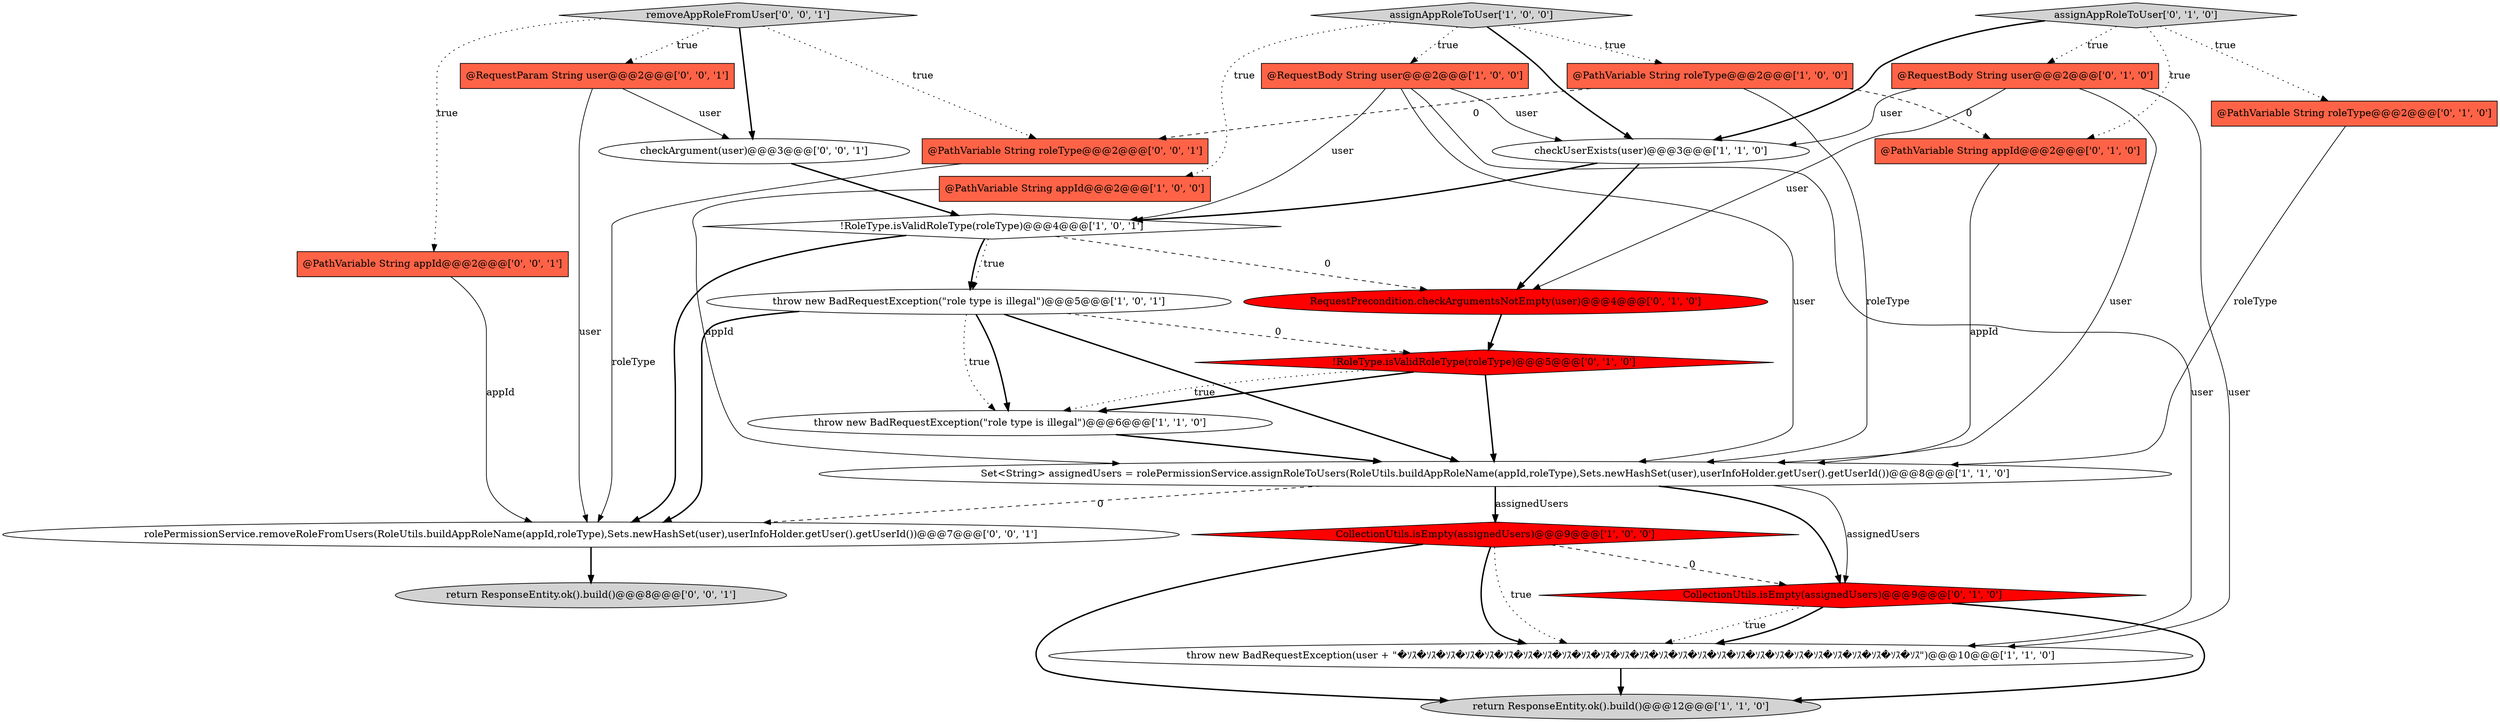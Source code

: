 digraph {
20 [style = filled, label = "checkArgument(user)@@@3@@@['0', '0', '1']", fillcolor = white, shape = ellipse image = "AAA0AAABBB3BBB"];
6 [style = filled, label = "CollectionUtils.isEmpty(assignedUsers)@@@9@@@['1', '0', '0']", fillcolor = red, shape = diamond image = "AAA1AAABBB1BBB"];
12 [style = filled, label = "assignAppRoleToUser['0', '1', '0']", fillcolor = lightgray, shape = diamond image = "AAA0AAABBB2BBB"];
25 [style = filled, label = "removeAppRoleFromUser['0', '0', '1']", fillcolor = lightgray, shape = diamond image = "AAA0AAABBB3BBB"];
8 [style = filled, label = "assignAppRoleToUser['1', '0', '0']", fillcolor = lightgray, shape = diamond image = "AAA0AAABBB1BBB"];
10 [style = filled, label = "@PathVariable String roleType@@@2@@@['1', '0', '0']", fillcolor = tomato, shape = box image = "AAA1AAABBB1BBB"];
5 [style = filled, label = "throw new BadRequestException(\"role type is illegal\")@@@6@@@['1', '1', '0']", fillcolor = white, shape = ellipse image = "AAA0AAABBB1BBB"];
11 [style = filled, label = "return ResponseEntity.ok().build()@@@12@@@['1', '1', '0']", fillcolor = lightgray, shape = ellipse image = "AAA0AAABBB1BBB"];
19 [style = filled, label = "@RequestParam String user@@@2@@@['0', '0', '1']", fillcolor = tomato, shape = box image = "AAA0AAABBB3BBB"];
24 [style = filled, label = "@PathVariable String roleType@@@2@@@['0', '0', '1']", fillcolor = tomato, shape = box image = "AAA0AAABBB3BBB"];
22 [style = filled, label = "rolePermissionService.removeRoleFromUsers(RoleUtils.buildAppRoleName(appId,roleType),Sets.newHashSet(user),userInfoHolder.getUser().getUserId())@@@7@@@['0', '0', '1']", fillcolor = white, shape = ellipse image = "AAA0AAABBB3BBB"];
23 [style = filled, label = "return ResponseEntity.ok().build()@@@8@@@['0', '0', '1']", fillcolor = lightgray, shape = ellipse image = "AAA0AAABBB3BBB"];
16 [style = filled, label = "@PathVariable String appId@@@2@@@['0', '1', '0']", fillcolor = tomato, shape = box image = "AAA1AAABBB2BBB"];
9 [style = filled, label = "throw new BadRequestException(\"role type is illegal\")@@@5@@@['1', '0', '1']", fillcolor = white, shape = ellipse image = "AAA0AAABBB1BBB"];
15 [style = filled, label = "@RequestBody String user@@@2@@@['0', '1', '0']", fillcolor = tomato, shape = box image = "AAA0AAABBB2BBB"];
4 [style = filled, label = "@PathVariable String appId@@@2@@@['1', '0', '0']", fillcolor = tomato, shape = box image = "AAA0AAABBB1BBB"];
2 [style = filled, label = "@RequestBody String user@@@2@@@['1', '0', '0']", fillcolor = tomato, shape = box image = "AAA0AAABBB1BBB"];
13 [style = filled, label = "@PathVariable String roleType@@@2@@@['0', '1', '0']", fillcolor = tomato, shape = box image = "AAA0AAABBB2BBB"];
17 [style = filled, label = "RequestPrecondition.checkArgumentsNotEmpty(user)@@@4@@@['0', '1', '0']", fillcolor = red, shape = ellipse image = "AAA1AAABBB2BBB"];
3 [style = filled, label = "Set<String> assignedUsers = rolePermissionService.assignRoleToUsers(RoleUtils.buildAppRoleName(appId,roleType),Sets.newHashSet(user),userInfoHolder.getUser().getUserId())@@@8@@@['1', '1', '0']", fillcolor = white, shape = ellipse image = "AAA0AAABBB1BBB"];
0 [style = filled, label = "throw new BadRequestException(user + \"�ｿｽ�ｿｽ�ｿｽ�ｿｽ�ｿｽ�ｿｽ�ｿｽ�ｿｽ�ｿｽ�ｿｽ�ｿｽ�ｿｽ�ｿｽ�ｿｽ�ｿｽ�ｿｽ�ｿｽ�ｿｽ�ｿｽ�ｿｽ�ｿｽ�ｿｽ�ｿｽ�ｿｽ�ｿｽ�ｿｽ�ｿｽ\")@@@10@@@['1', '1', '0']", fillcolor = white, shape = ellipse image = "AAA0AAABBB1BBB"];
21 [style = filled, label = "@PathVariable String appId@@@2@@@['0', '0', '1']", fillcolor = tomato, shape = box image = "AAA0AAABBB3BBB"];
1 [style = filled, label = "!RoleType.isValidRoleType(roleType)@@@4@@@['1', '0', '1']", fillcolor = white, shape = diamond image = "AAA0AAABBB1BBB"];
14 [style = filled, label = "CollectionUtils.isEmpty(assignedUsers)@@@9@@@['0', '1', '0']", fillcolor = red, shape = diamond image = "AAA1AAABBB2BBB"];
7 [style = filled, label = "checkUserExists(user)@@@3@@@['1', '1', '0']", fillcolor = white, shape = ellipse image = "AAA0AAABBB1BBB"];
18 [style = filled, label = "!RoleType.isValidRoleType(roleType)@@@5@@@['0', '1', '0']", fillcolor = red, shape = diamond image = "AAA1AAABBB2BBB"];
9->22 [style = bold, label=""];
5->3 [style = bold, label=""];
18->3 [style = bold, label=""];
2->0 [style = solid, label="user"];
3->14 [style = solid, label="assignedUsers"];
7->1 [style = bold, label=""];
2->1 [style = solid, label="user"];
7->17 [style = bold, label=""];
25->21 [style = dotted, label="true"];
19->20 [style = solid, label="user"];
14->0 [style = dotted, label="true"];
21->22 [style = solid, label="appId"];
8->2 [style = dotted, label="true"];
9->18 [style = dashed, label="0"];
15->0 [style = solid, label="user"];
3->14 [style = bold, label=""];
12->15 [style = dotted, label="true"];
13->3 [style = solid, label="roleType"];
0->11 [style = bold, label=""];
2->7 [style = solid, label="user"];
16->3 [style = solid, label="appId"];
3->6 [style = bold, label=""];
25->24 [style = dotted, label="true"];
6->0 [style = bold, label=""];
15->7 [style = solid, label="user"];
3->22 [style = dashed, label="0"];
20->1 [style = bold, label=""];
8->10 [style = dotted, label="true"];
6->14 [style = dashed, label="0"];
22->23 [style = bold, label=""];
8->4 [style = dotted, label="true"];
12->7 [style = bold, label=""];
1->9 [style = bold, label=""];
2->3 [style = solid, label="user"];
8->7 [style = bold, label=""];
3->6 [style = solid, label="assignedUsers"];
1->22 [style = bold, label=""];
19->22 [style = solid, label="user"];
4->3 [style = solid, label="appId"];
24->22 [style = solid, label="roleType"];
25->20 [style = bold, label=""];
12->13 [style = dotted, label="true"];
1->17 [style = dashed, label="0"];
14->0 [style = bold, label=""];
12->16 [style = dotted, label="true"];
10->3 [style = solid, label="roleType"];
18->5 [style = bold, label=""];
6->11 [style = bold, label=""];
1->9 [style = dotted, label="true"];
9->5 [style = bold, label=""];
9->3 [style = bold, label=""];
18->5 [style = dotted, label="true"];
15->17 [style = solid, label="user"];
10->16 [style = dashed, label="0"];
6->0 [style = dotted, label="true"];
25->19 [style = dotted, label="true"];
14->11 [style = bold, label=""];
10->24 [style = dashed, label="0"];
17->18 [style = bold, label=""];
15->3 [style = solid, label="user"];
9->5 [style = dotted, label="true"];
}
